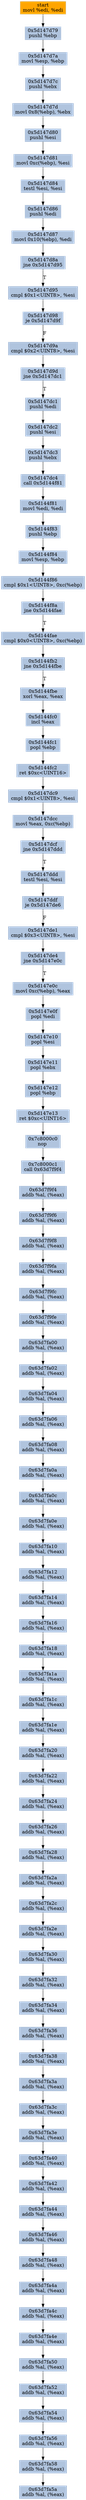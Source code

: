 digraph G {
node[shape=rectangle,style=filled,fillcolor=lightsteelblue,color=lightsteelblue]
bgcolor="transparent"
a0x5d147d77movl_edi_edi[label="start\nmovl %edi, %edi",color="lightgrey",fillcolor="orange"];
a0x5d147d79pushl_ebp[label="0x5d147d79\npushl %ebp"];
a0x5d147d7amovl_esp_ebp[label="0x5d147d7a\nmovl %esp, %ebp"];
a0x5d147d7cpushl_ebx[label="0x5d147d7c\npushl %ebx"];
a0x5d147d7dmovl_0x8ebp__ebx[label="0x5d147d7d\nmovl 0x8(%ebp), %ebx"];
a0x5d147d80pushl_esi[label="0x5d147d80\npushl %esi"];
a0x5d147d81movl_0xcebp__esi[label="0x5d147d81\nmovl 0xc(%ebp), %esi"];
a0x5d147d84testl_esi_esi[label="0x5d147d84\ntestl %esi, %esi"];
a0x5d147d86pushl_edi[label="0x5d147d86\npushl %edi"];
a0x5d147d87movl_0x10ebp__edi[label="0x5d147d87\nmovl 0x10(%ebp), %edi"];
a0x5d147d8ajne_0x5d147d95[label="0x5d147d8a\njne 0x5d147d95"];
a0x5d147d95cmpl_0x1UINT8_esi[label="0x5d147d95\ncmpl $0x1<UINT8>, %esi"];
a0x5d147d98je_0x5d147d9f[label="0x5d147d98\nje 0x5d147d9f"];
a0x5d147d9acmpl_0x2UINT8_esi[label="0x5d147d9a\ncmpl $0x2<UINT8>, %esi"];
a0x5d147d9djne_0x5d147dc1[label="0x5d147d9d\njne 0x5d147dc1"];
a0x5d147dc1pushl_edi[label="0x5d147dc1\npushl %edi"];
a0x5d147dc2pushl_esi[label="0x5d147dc2\npushl %esi"];
a0x5d147dc3pushl_ebx[label="0x5d147dc3\npushl %ebx"];
a0x5d147dc4call_0x5d144f81[label="0x5d147dc4\ncall 0x5d144f81"];
a0x5d144f81movl_edi_edi[label="0x5d144f81\nmovl %edi, %edi"];
a0x5d144f83pushl_ebp[label="0x5d144f83\npushl %ebp"];
a0x5d144f84movl_esp_ebp[label="0x5d144f84\nmovl %esp, %ebp"];
a0x5d144f86cmpl_0x1UINT8_0xcebp_[label="0x5d144f86\ncmpl $0x1<UINT8>, 0xc(%ebp)"];
a0x5d144f8ajne_0x5d144fae[label="0x5d144f8a\njne 0x5d144fae"];
a0x5d144faecmpl_0x0UINT8_0xcebp_[label="0x5d144fae\ncmpl $0x0<UINT8>, 0xc(%ebp)"];
a0x5d144fb2jne_0x5d144fbe[label="0x5d144fb2\njne 0x5d144fbe"];
a0x5d144fbexorl_eax_eax[label="0x5d144fbe\nxorl %eax, %eax"];
a0x5d144fc0incl_eax[label="0x5d144fc0\nincl %eax"];
a0x5d144fc1popl_ebp[label="0x5d144fc1\npopl %ebp"];
a0x5d144fc2ret_0xcUINT16[label="0x5d144fc2\nret $0xc<UINT16>"];
a0x5d147dc9cmpl_0x1UINT8_esi[label="0x5d147dc9\ncmpl $0x1<UINT8>, %esi"];
a0x5d147dccmovl_eax_0xcebp_[label="0x5d147dcc\nmovl %eax, 0xc(%ebp)"];
a0x5d147dcfjne_0x5d147ddd[label="0x5d147dcf\njne 0x5d147ddd"];
a0x5d147dddtestl_esi_esi[label="0x5d147ddd\ntestl %esi, %esi"];
a0x5d147ddfje_0x5d147de6[label="0x5d147ddf\nje 0x5d147de6"];
a0x5d147de1cmpl_0x3UINT8_esi[label="0x5d147de1\ncmpl $0x3<UINT8>, %esi"];
a0x5d147de4jne_0x5d147e0c[label="0x5d147de4\njne 0x5d147e0c"];
a0x5d147e0cmovl_0xcebp__eax[label="0x5d147e0c\nmovl 0xc(%ebp), %eax"];
a0x5d147e0fpopl_edi[label="0x5d147e0f\npopl %edi"];
a0x5d147e10popl_esi[label="0x5d147e10\npopl %esi"];
a0x5d147e11popl_ebx[label="0x5d147e11\npopl %ebx"];
a0x5d147e12popl_ebp[label="0x5d147e12\npopl %ebp"];
a0x5d147e13ret_0xcUINT16[label="0x5d147e13\nret $0xc<UINT16>"];
a0x7c8000c0nop_[label="0x7c8000c0\nnop "];
a0x7c8000c1call_0x63d7f9f4[label="0x7c8000c1\ncall 0x63d7f9f4"];
a0x63d7f9f4addb_al_eax_[label="0x63d7f9f4\naddb %al, (%eax)"];
a0x63d7f9f6addb_al_eax_[label="0x63d7f9f6\naddb %al, (%eax)"];
a0x63d7f9f8addb_al_eax_[label="0x63d7f9f8\naddb %al, (%eax)"];
a0x63d7f9faaddb_al_eax_[label="0x63d7f9fa\naddb %al, (%eax)"];
a0x63d7f9fcaddb_al_eax_[label="0x63d7f9fc\naddb %al, (%eax)"];
a0x63d7f9feaddb_al_eax_[label="0x63d7f9fe\naddb %al, (%eax)"];
a0x63d7fa00addb_al_eax_[label="0x63d7fa00\naddb %al, (%eax)"];
a0x63d7fa02addb_al_eax_[label="0x63d7fa02\naddb %al, (%eax)"];
a0x63d7fa04addb_al_eax_[label="0x63d7fa04\naddb %al, (%eax)"];
a0x63d7fa06addb_al_eax_[label="0x63d7fa06\naddb %al, (%eax)"];
a0x63d7fa08addb_al_eax_[label="0x63d7fa08\naddb %al, (%eax)"];
a0x63d7fa0aaddb_al_eax_[label="0x63d7fa0a\naddb %al, (%eax)"];
a0x63d7fa0caddb_al_eax_[label="0x63d7fa0c\naddb %al, (%eax)"];
a0x63d7fa0eaddb_al_eax_[label="0x63d7fa0e\naddb %al, (%eax)"];
a0x63d7fa10addb_al_eax_[label="0x63d7fa10\naddb %al, (%eax)"];
a0x63d7fa12addb_al_eax_[label="0x63d7fa12\naddb %al, (%eax)"];
a0x63d7fa14addb_al_eax_[label="0x63d7fa14\naddb %al, (%eax)"];
a0x63d7fa16addb_al_eax_[label="0x63d7fa16\naddb %al, (%eax)"];
a0x63d7fa18addb_al_eax_[label="0x63d7fa18\naddb %al, (%eax)"];
a0x63d7fa1aaddb_al_eax_[label="0x63d7fa1a\naddb %al, (%eax)"];
a0x63d7fa1caddb_al_eax_[label="0x63d7fa1c\naddb %al, (%eax)"];
a0x63d7fa1eaddb_al_eax_[label="0x63d7fa1e\naddb %al, (%eax)"];
a0x63d7fa20addb_al_eax_[label="0x63d7fa20\naddb %al, (%eax)"];
a0x63d7fa22addb_al_eax_[label="0x63d7fa22\naddb %al, (%eax)"];
a0x63d7fa24addb_al_eax_[label="0x63d7fa24\naddb %al, (%eax)"];
a0x63d7fa26addb_al_eax_[label="0x63d7fa26\naddb %al, (%eax)"];
a0x63d7fa28addb_al_eax_[label="0x63d7fa28\naddb %al, (%eax)"];
a0x63d7fa2aaddb_al_eax_[label="0x63d7fa2a\naddb %al, (%eax)"];
a0x63d7fa2caddb_al_eax_[label="0x63d7fa2c\naddb %al, (%eax)"];
a0x63d7fa2eaddb_al_eax_[label="0x63d7fa2e\naddb %al, (%eax)"];
a0x63d7fa30addb_al_eax_[label="0x63d7fa30\naddb %al, (%eax)"];
a0x63d7fa32addb_al_eax_[label="0x63d7fa32\naddb %al, (%eax)"];
a0x63d7fa34addb_al_eax_[label="0x63d7fa34\naddb %al, (%eax)"];
a0x63d7fa36addb_al_eax_[label="0x63d7fa36\naddb %al, (%eax)"];
a0x63d7fa38addb_al_eax_[label="0x63d7fa38\naddb %al, (%eax)"];
a0x63d7fa3aaddb_al_eax_[label="0x63d7fa3a\naddb %al, (%eax)"];
a0x63d7fa3caddb_al_eax_[label="0x63d7fa3c\naddb %al, (%eax)"];
a0x63d7fa3eaddb_al_eax_[label="0x63d7fa3e\naddb %al, (%eax)"];
a0x63d7fa40addb_al_eax_[label="0x63d7fa40\naddb %al, (%eax)"];
a0x63d7fa42addb_al_eax_[label="0x63d7fa42\naddb %al, (%eax)"];
a0x63d7fa44addb_al_eax_[label="0x63d7fa44\naddb %al, (%eax)"];
a0x63d7fa46addb_al_eax_[label="0x63d7fa46\naddb %al, (%eax)"];
a0x63d7fa48addb_al_eax_[label="0x63d7fa48\naddb %al, (%eax)"];
a0x63d7fa4aaddb_al_eax_[label="0x63d7fa4a\naddb %al, (%eax)"];
a0x63d7fa4caddb_al_eax_[label="0x63d7fa4c\naddb %al, (%eax)"];
a0x63d7fa4eaddb_al_eax_[label="0x63d7fa4e\naddb %al, (%eax)"];
a0x63d7fa50addb_al_eax_[label="0x63d7fa50\naddb %al, (%eax)"];
a0x63d7fa52addb_al_eax_[label="0x63d7fa52\naddb %al, (%eax)"];
a0x63d7fa54addb_al_eax_[label="0x63d7fa54\naddb %al, (%eax)"];
a0x63d7fa56addb_al_eax_[label="0x63d7fa56\naddb %al, (%eax)"];
a0x63d7fa58addb_al_eax_[label="0x63d7fa58\naddb %al, (%eax)"];
a0x63d7fa5aaddb_al_eax_[label="0x63d7fa5a\naddb %al, (%eax)"];
a0x5d147d77movl_edi_edi -> a0x5d147d79pushl_ebp [color="#000000"];
a0x5d147d79pushl_ebp -> a0x5d147d7amovl_esp_ebp [color="#000000"];
a0x5d147d7amovl_esp_ebp -> a0x5d147d7cpushl_ebx [color="#000000"];
a0x5d147d7cpushl_ebx -> a0x5d147d7dmovl_0x8ebp__ebx [color="#000000"];
a0x5d147d7dmovl_0x8ebp__ebx -> a0x5d147d80pushl_esi [color="#000000"];
a0x5d147d80pushl_esi -> a0x5d147d81movl_0xcebp__esi [color="#000000"];
a0x5d147d81movl_0xcebp__esi -> a0x5d147d84testl_esi_esi [color="#000000"];
a0x5d147d84testl_esi_esi -> a0x5d147d86pushl_edi [color="#000000"];
a0x5d147d86pushl_edi -> a0x5d147d87movl_0x10ebp__edi [color="#000000"];
a0x5d147d87movl_0x10ebp__edi -> a0x5d147d8ajne_0x5d147d95 [color="#000000"];
a0x5d147d8ajne_0x5d147d95 -> a0x5d147d95cmpl_0x1UINT8_esi [color="#000000",label="T"];
a0x5d147d95cmpl_0x1UINT8_esi -> a0x5d147d98je_0x5d147d9f [color="#000000"];
a0x5d147d98je_0x5d147d9f -> a0x5d147d9acmpl_0x2UINT8_esi [color="#000000",label="F"];
a0x5d147d9acmpl_0x2UINT8_esi -> a0x5d147d9djne_0x5d147dc1 [color="#000000"];
a0x5d147d9djne_0x5d147dc1 -> a0x5d147dc1pushl_edi [color="#000000",label="T"];
a0x5d147dc1pushl_edi -> a0x5d147dc2pushl_esi [color="#000000"];
a0x5d147dc2pushl_esi -> a0x5d147dc3pushl_ebx [color="#000000"];
a0x5d147dc3pushl_ebx -> a0x5d147dc4call_0x5d144f81 [color="#000000"];
a0x5d147dc4call_0x5d144f81 -> a0x5d144f81movl_edi_edi [color="#000000"];
a0x5d144f81movl_edi_edi -> a0x5d144f83pushl_ebp [color="#000000"];
a0x5d144f83pushl_ebp -> a0x5d144f84movl_esp_ebp [color="#000000"];
a0x5d144f84movl_esp_ebp -> a0x5d144f86cmpl_0x1UINT8_0xcebp_ [color="#000000"];
a0x5d144f86cmpl_0x1UINT8_0xcebp_ -> a0x5d144f8ajne_0x5d144fae [color="#000000"];
a0x5d144f8ajne_0x5d144fae -> a0x5d144faecmpl_0x0UINT8_0xcebp_ [color="#000000",label="T"];
a0x5d144faecmpl_0x0UINT8_0xcebp_ -> a0x5d144fb2jne_0x5d144fbe [color="#000000"];
a0x5d144fb2jne_0x5d144fbe -> a0x5d144fbexorl_eax_eax [color="#000000",label="T"];
a0x5d144fbexorl_eax_eax -> a0x5d144fc0incl_eax [color="#000000"];
a0x5d144fc0incl_eax -> a0x5d144fc1popl_ebp [color="#000000"];
a0x5d144fc1popl_ebp -> a0x5d144fc2ret_0xcUINT16 [color="#000000"];
a0x5d144fc2ret_0xcUINT16 -> a0x5d147dc9cmpl_0x1UINT8_esi [color="#000000"];
a0x5d147dc9cmpl_0x1UINT8_esi -> a0x5d147dccmovl_eax_0xcebp_ [color="#000000"];
a0x5d147dccmovl_eax_0xcebp_ -> a0x5d147dcfjne_0x5d147ddd [color="#000000"];
a0x5d147dcfjne_0x5d147ddd -> a0x5d147dddtestl_esi_esi [color="#000000",label="T"];
a0x5d147dddtestl_esi_esi -> a0x5d147ddfje_0x5d147de6 [color="#000000"];
a0x5d147ddfje_0x5d147de6 -> a0x5d147de1cmpl_0x3UINT8_esi [color="#000000",label="F"];
a0x5d147de1cmpl_0x3UINT8_esi -> a0x5d147de4jne_0x5d147e0c [color="#000000"];
a0x5d147de4jne_0x5d147e0c -> a0x5d147e0cmovl_0xcebp__eax [color="#000000",label="T"];
a0x5d147e0cmovl_0xcebp__eax -> a0x5d147e0fpopl_edi [color="#000000"];
a0x5d147e0fpopl_edi -> a0x5d147e10popl_esi [color="#000000"];
a0x5d147e10popl_esi -> a0x5d147e11popl_ebx [color="#000000"];
a0x5d147e11popl_ebx -> a0x5d147e12popl_ebp [color="#000000"];
a0x5d147e12popl_ebp -> a0x5d147e13ret_0xcUINT16 [color="#000000"];
a0x5d147e13ret_0xcUINT16 -> a0x7c8000c0nop_ [color="#000000"];
a0x7c8000c0nop_ -> a0x7c8000c1call_0x63d7f9f4 [color="#000000"];
a0x7c8000c1call_0x63d7f9f4 -> a0x63d7f9f4addb_al_eax_ [color="#000000"];
a0x63d7f9f4addb_al_eax_ -> a0x63d7f9f6addb_al_eax_ [color="#000000"];
a0x63d7f9f6addb_al_eax_ -> a0x63d7f9f8addb_al_eax_ [color="#000000"];
a0x63d7f9f8addb_al_eax_ -> a0x63d7f9faaddb_al_eax_ [color="#000000"];
a0x63d7f9faaddb_al_eax_ -> a0x63d7f9fcaddb_al_eax_ [color="#000000"];
a0x63d7f9fcaddb_al_eax_ -> a0x63d7f9feaddb_al_eax_ [color="#000000"];
a0x63d7f9feaddb_al_eax_ -> a0x63d7fa00addb_al_eax_ [color="#000000"];
a0x63d7fa00addb_al_eax_ -> a0x63d7fa02addb_al_eax_ [color="#000000"];
a0x63d7fa02addb_al_eax_ -> a0x63d7fa04addb_al_eax_ [color="#000000"];
a0x63d7fa04addb_al_eax_ -> a0x63d7fa06addb_al_eax_ [color="#000000"];
a0x63d7fa06addb_al_eax_ -> a0x63d7fa08addb_al_eax_ [color="#000000"];
a0x63d7fa08addb_al_eax_ -> a0x63d7fa0aaddb_al_eax_ [color="#000000"];
a0x63d7fa0aaddb_al_eax_ -> a0x63d7fa0caddb_al_eax_ [color="#000000"];
a0x63d7fa0caddb_al_eax_ -> a0x63d7fa0eaddb_al_eax_ [color="#000000"];
a0x63d7fa0eaddb_al_eax_ -> a0x63d7fa10addb_al_eax_ [color="#000000"];
a0x63d7fa10addb_al_eax_ -> a0x63d7fa12addb_al_eax_ [color="#000000"];
a0x63d7fa12addb_al_eax_ -> a0x63d7fa14addb_al_eax_ [color="#000000"];
a0x63d7fa14addb_al_eax_ -> a0x63d7fa16addb_al_eax_ [color="#000000"];
a0x63d7fa16addb_al_eax_ -> a0x63d7fa18addb_al_eax_ [color="#000000"];
a0x63d7fa18addb_al_eax_ -> a0x63d7fa1aaddb_al_eax_ [color="#000000"];
a0x63d7fa1aaddb_al_eax_ -> a0x63d7fa1caddb_al_eax_ [color="#000000"];
a0x63d7fa1caddb_al_eax_ -> a0x63d7fa1eaddb_al_eax_ [color="#000000"];
a0x63d7fa1eaddb_al_eax_ -> a0x63d7fa20addb_al_eax_ [color="#000000"];
a0x63d7fa20addb_al_eax_ -> a0x63d7fa22addb_al_eax_ [color="#000000"];
a0x63d7fa22addb_al_eax_ -> a0x63d7fa24addb_al_eax_ [color="#000000"];
a0x63d7fa24addb_al_eax_ -> a0x63d7fa26addb_al_eax_ [color="#000000"];
a0x63d7fa26addb_al_eax_ -> a0x63d7fa28addb_al_eax_ [color="#000000"];
a0x63d7fa28addb_al_eax_ -> a0x63d7fa2aaddb_al_eax_ [color="#000000"];
a0x63d7fa2aaddb_al_eax_ -> a0x63d7fa2caddb_al_eax_ [color="#000000"];
a0x63d7fa2caddb_al_eax_ -> a0x63d7fa2eaddb_al_eax_ [color="#000000"];
a0x63d7fa2eaddb_al_eax_ -> a0x63d7fa30addb_al_eax_ [color="#000000"];
a0x63d7fa30addb_al_eax_ -> a0x63d7fa32addb_al_eax_ [color="#000000"];
a0x63d7fa32addb_al_eax_ -> a0x63d7fa34addb_al_eax_ [color="#000000"];
a0x63d7fa34addb_al_eax_ -> a0x63d7fa36addb_al_eax_ [color="#000000"];
a0x63d7fa36addb_al_eax_ -> a0x63d7fa38addb_al_eax_ [color="#000000"];
a0x63d7fa38addb_al_eax_ -> a0x63d7fa3aaddb_al_eax_ [color="#000000"];
a0x63d7fa3aaddb_al_eax_ -> a0x63d7fa3caddb_al_eax_ [color="#000000"];
a0x63d7fa3caddb_al_eax_ -> a0x63d7fa3eaddb_al_eax_ [color="#000000"];
a0x63d7fa3eaddb_al_eax_ -> a0x63d7fa40addb_al_eax_ [color="#000000"];
a0x63d7fa40addb_al_eax_ -> a0x63d7fa42addb_al_eax_ [color="#000000"];
a0x63d7fa42addb_al_eax_ -> a0x63d7fa44addb_al_eax_ [color="#000000"];
a0x63d7fa44addb_al_eax_ -> a0x63d7fa46addb_al_eax_ [color="#000000"];
a0x63d7fa46addb_al_eax_ -> a0x63d7fa48addb_al_eax_ [color="#000000"];
a0x63d7fa48addb_al_eax_ -> a0x63d7fa4aaddb_al_eax_ [color="#000000"];
a0x63d7fa4aaddb_al_eax_ -> a0x63d7fa4caddb_al_eax_ [color="#000000"];
a0x63d7fa4caddb_al_eax_ -> a0x63d7fa4eaddb_al_eax_ [color="#000000"];
a0x63d7fa4eaddb_al_eax_ -> a0x63d7fa50addb_al_eax_ [color="#000000"];
a0x63d7fa50addb_al_eax_ -> a0x63d7fa52addb_al_eax_ [color="#000000"];
a0x63d7fa52addb_al_eax_ -> a0x63d7fa54addb_al_eax_ [color="#000000"];
a0x63d7fa54addb_al_eax_ -> a0x63d7fa56addb_al_eax_ [color="#000000"];
a0x63d7fa56addb_al_eax_ -> a0x63d7fa58addb_al_eax_ [color="#000000"];
a0x63d7fa58addb_al_eax_ -> a0x63d7fa5aaddb_al_eax_ [color="#000000"];
}
